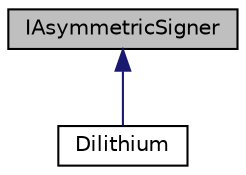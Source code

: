 digraph "IAsymmetricSigner"
{
 // LATEX_PDF_SIZE
  edge [fontname="Helvetica",fontsize="10",labelfontname="Helvetica",labelfontsize="10"];
  node [fontname="Helvetica",fontsize="10",shape=record];
  Node1 [label="IAsymmetricSigner",height=0.2,width=0.4,color="black", fillcolor="grey75", style="filled", fontcolor="black",tooltip="The asymmetric signature scheme virtual interface class."];
  Node1 -> Node2 [dir="back",color="midnightblue",fontsize="10",style="solid",fontname="Helvetica"];
  Node2 [label="Dilithium",height=0.2,width=0.4,color="black", fillcolor="white", style="filled",URL="$class_dilithium.html",tooltip="An implementation of the Dilithium asymmetric signature scheme (DILITHIUM)"];
}
